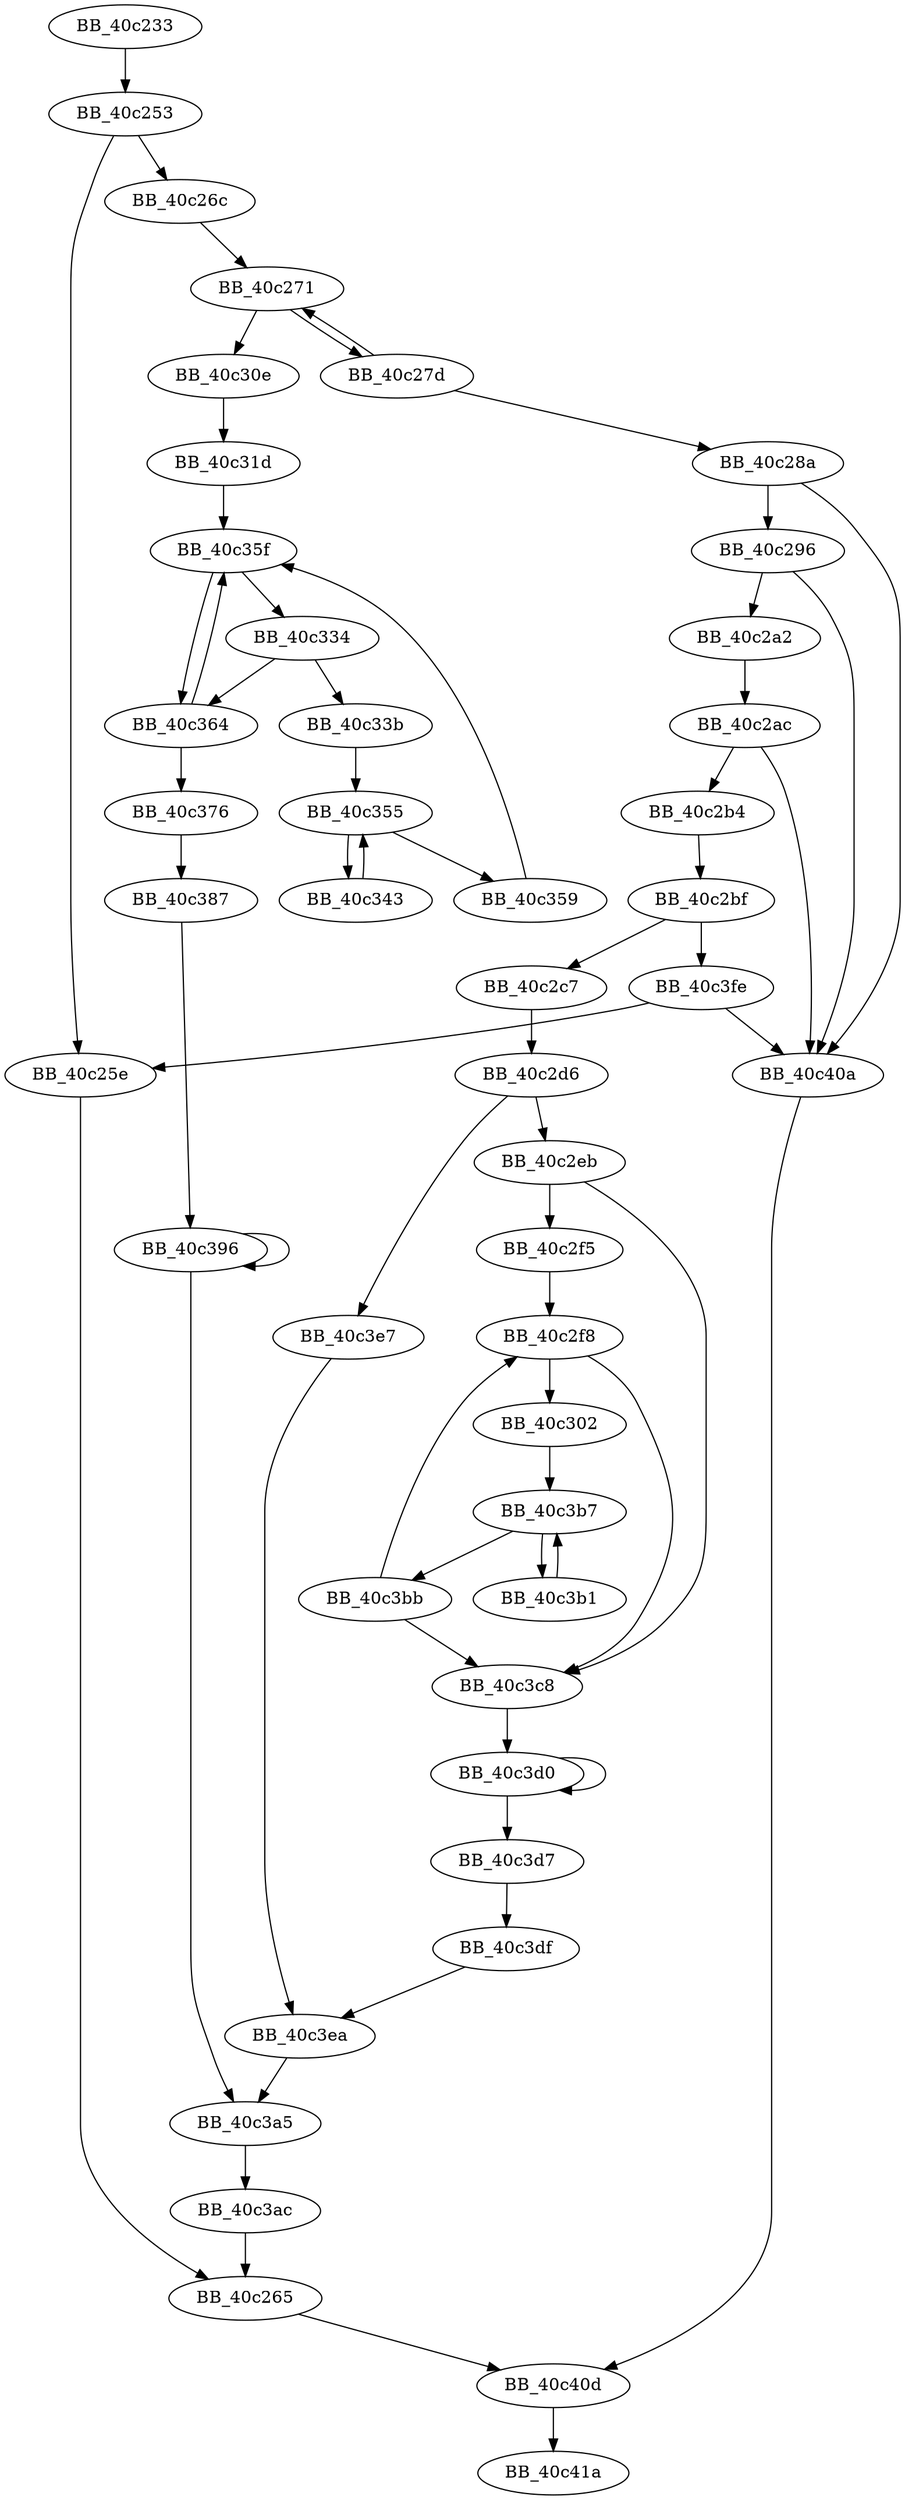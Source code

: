 DiGraph __setmbcp_nolock{
BB_40c233->BB_40c253
BB_40c253->BB_40c25e
BB_40c253->BB_40c26c
BB_40c25e->BB_40c265
BB_40c265->BB_40c40d
BB_40c26c->BB_40c271
BB_40c271->BB_40c27d
BB_40c271->BB_40c30e
BB_40c27d->BB_40c271
BB_40c27d->BB_40c28a
BB_40c28a->BB_40c296
BB_40c28a->BB_40c40a
BB_40c296->BB_40c2a2
BB_40c296->BB_40c40a
BB_40c2a2->BB_40c2ac
BB_40c2ac->BB_40c2b4
BB_40c2ac->BB_40c40a
BB_40c2b4->BB_40c2bf
BB_40c2bf->BB_40c2c7
BB_40c2bf->BB_40c3fe
BB_40c2c7->BB_40c2d6
BB_40c2d6->BB_40c2eb
BB_40c2d6->BB_40c3e7
BB_40c2eb->BB_40c2f5
BB_40c2eb->BB_40c3c8
BB_40c2f5->BB_40c2f8
BB_40c2f8->BB_40c302
BB_40c2f8->BB_40c3c8
BB_40c302->BB_40c3b7
BB_40c30e->BB_40c31d
BB_40c31d->BB_40c35f
BB_40c334->BB_40c33b
BB_40c334->BB_40c364
BB_40c33b->BB_40c355
BB_40c343->BB_40c355
BB_40c355->BB_40c343
BB_40c355->BB_40c359
BB_40c359->BB_40c35f
BB_40c35f->BB_40c334
BB_40c35f->BB_40c364
BB_40c364->BB_40c35f
BB_40c364->BB_40c376
BB_40c376->BB_40c387
BB_40c387->BB_40c396
BB_40c396->BB_40c396
BB_40c396->BB_40c3a5
BB_40c3a5->BB_40c3ac
BB_40c3ac->BB_40c265
BB_40c3b1->BB_40c3b7
BB_40c3b7->BB_40c3b1
BB_40c3b7->BB_40c3bb
BB_40c3bb->BB_40c2f8
BB_40c3bb->BB_40c3c8
BB_40c3c8->BB_40c3d0
BB_40c3d0->BB_40c3d0
BB_40c3d0->BB_40c3d7
BB_40c3d7->BB_40c3df
BB_40c3df->BB_40c3ea
BB_40c3e7->BB_40c3ea
BB_40c3ea->BB_40c3a5
BB_40c3fe->BB_40c25e
BB_40c3fe->BB_40c40a
BB_40c40a->BB_40c40d
BB_40c40d->BB_40c41a
}
